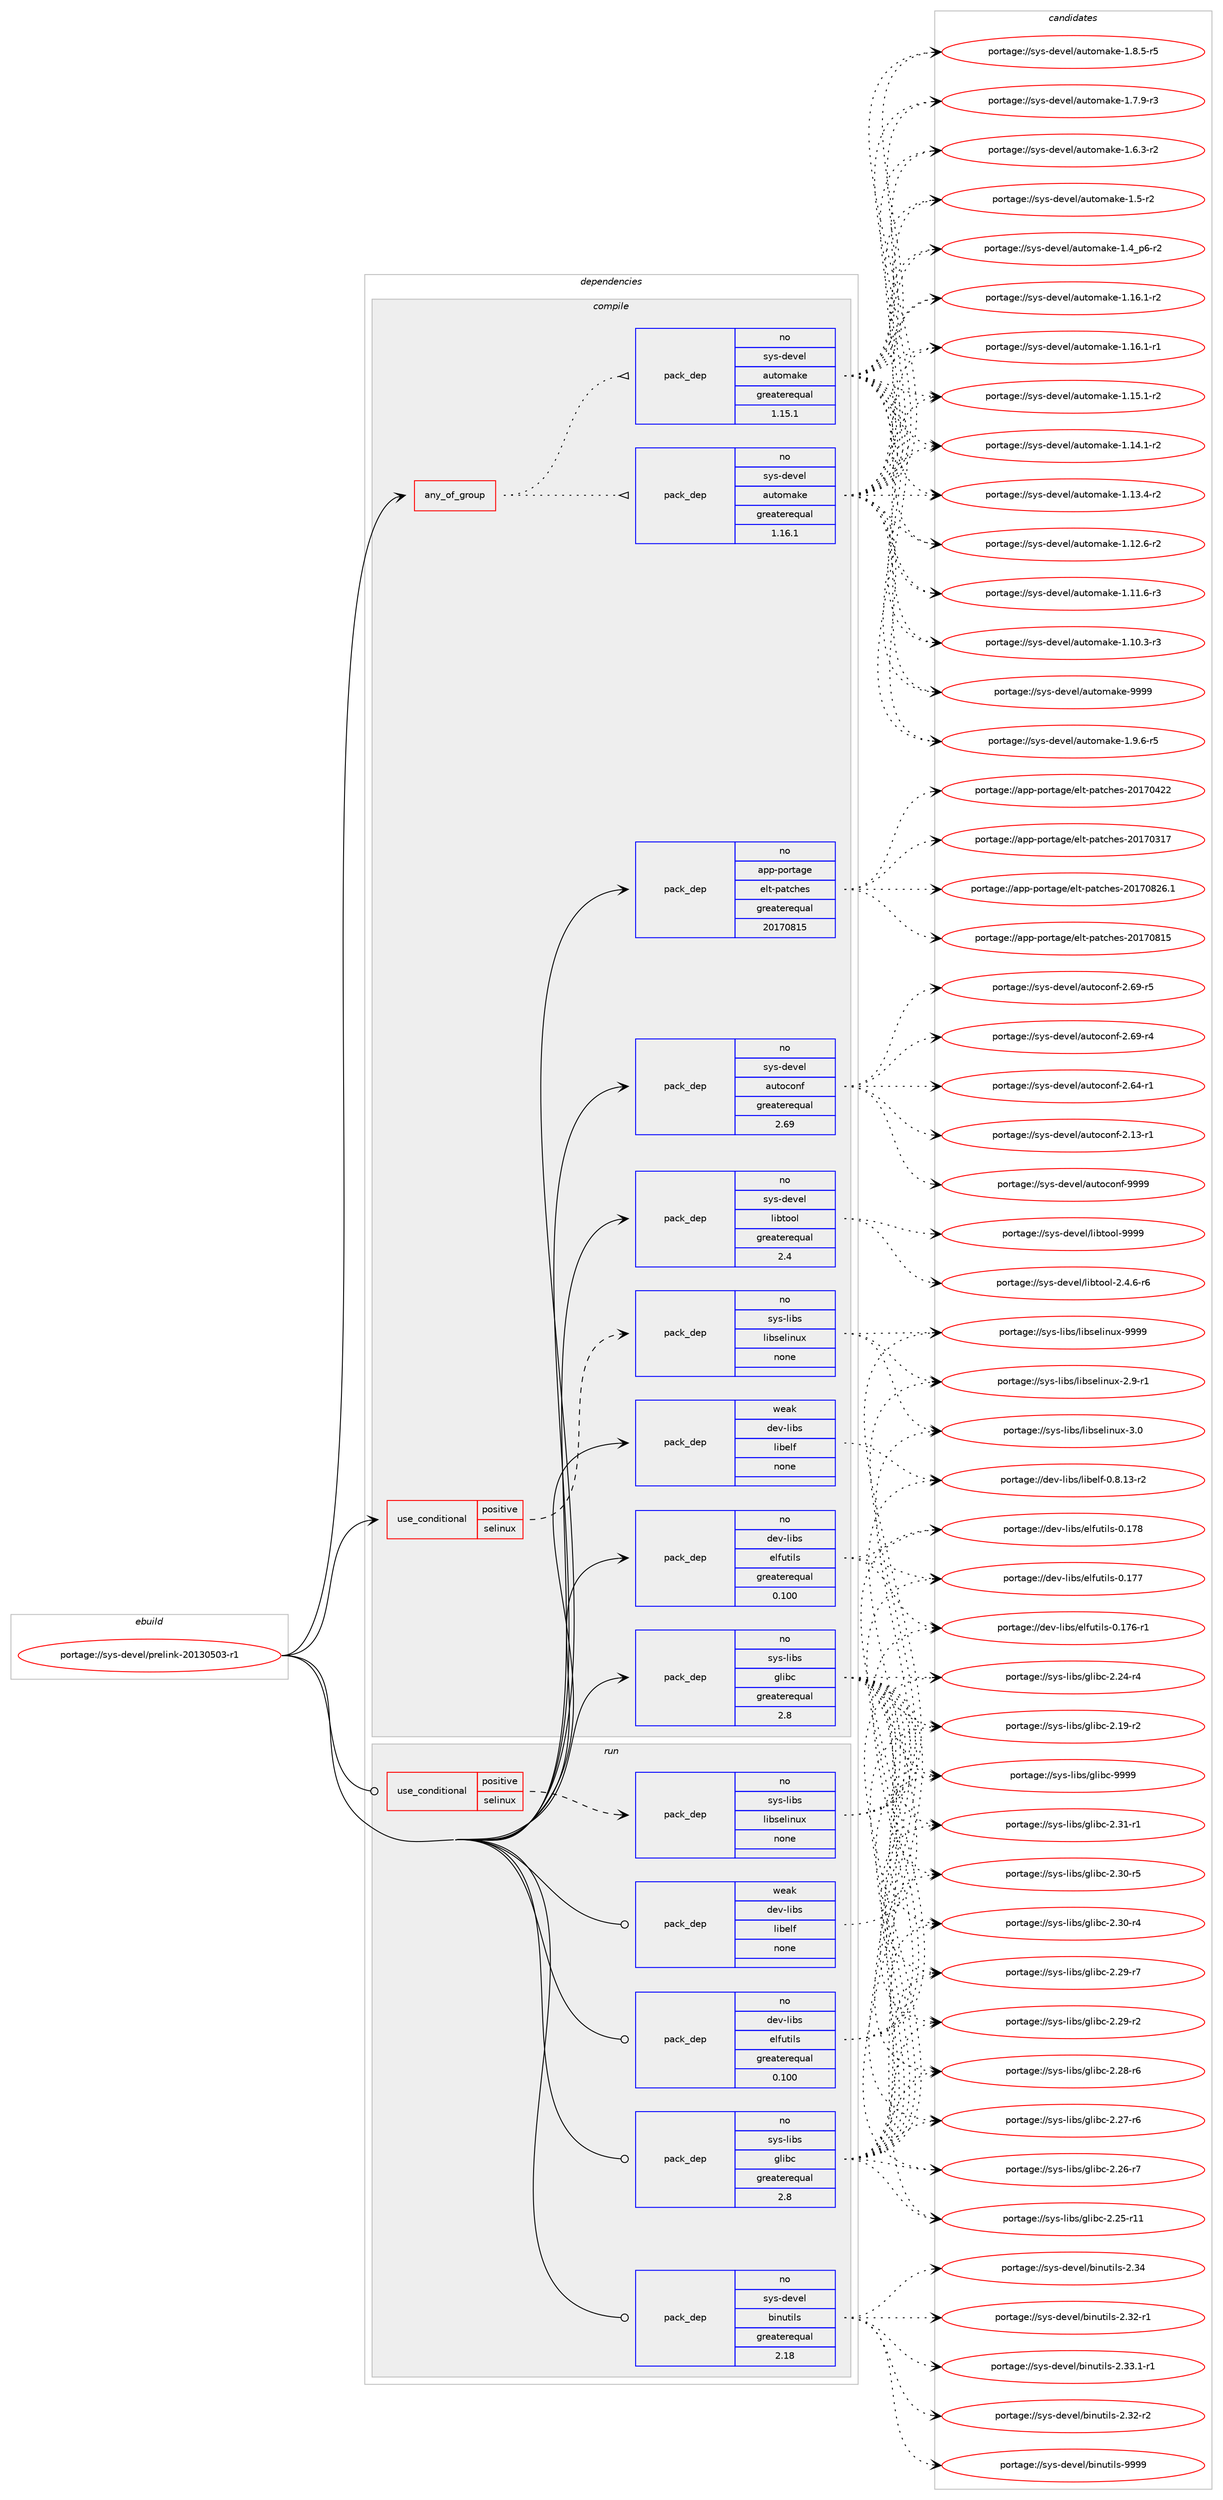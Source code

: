 digraph prolog {

# *************
# Graph options
# *************

newrank=true;
concentrate=true;
compound=true;
graph [rankdir=LR,fontname=Helvetica,fontsize=10,ranksep=1.5];#, ranksep=2.5, nodesep=0.2];
edge  [arrowhead=vee];
node  [fontname=Helvetica,fontsize=10];

# **********
# The ebuild
# **********

subgraph cluster_leftcol {
color=gray;
rank=same;
label=<<i>ebuild</i>>;
id [label="portage://sys-devel/prelink-20130503-r1", color=red, width=4, href="../sys-devel/prelink-20130503-r1.svg"];
}

# ****************
# The dependencies
# ****************

subgraph cluster_midcol {
color=gray;
label=<<i>dependencies</i>>;
subgraph cluster_compile {
fillcolor="#eeeeee";
style=filled;
label=<<i>compile</i>>;
subgraph any623 {
dependency24685 [label=<<TABLE BORDER="0" CELLBORDER="1" CELLSPACING="0" CELLPADDING="4"><TR><TD CELLPADDING="10">any_of_group</TD></TR></TABLE>>, shape=none, color=red];subgraph pack19953 {
dependency24686 [label=<<TABLE BORDER="0" CELLBORDER="1" CELLSPACING="0" CELLPADDING="4" WIDTH="220"><TR><TD ROWSPAN="6" CELLPADDING="30">pack_dep</TD></TR><TR><TD WIDTH="110">no</TD></TR><TR><TD>sys-devel</TD></TR><TR><TD>automake</TD></TR><TR><TD>greaterequal</TD></TR><TR><TD>1.16.1</TD></TR></TABLE>>, shape=none, color=blue];
}
dependency24685:e -> dependency24686:w [weight=20,style="dotted",arrowhead="oinv"];
subgraph pack19954 {
dependency24687 [label=<<TABLE BORDER="0" CELLBORDER="1" CELLSPACING="0" CELLPADDING="4" WIDTH="220"><TR><TD ROWSPAN="6" CELLPADDING="30">pack_dep</TD></TR><TR><TD WIDTH="110">no</TD></TR><TR><TD>sys-devel</TD></TR><TR><TD>automake</TD></TR><TR><TD>greaterequal</TD></TR><TR><TD>1.15.1</TD></TR></TABLE>>, shape=none, color=blue];
}
dependency24685:e -> dependency24687:w [weight=20,style="dotted",arrowhead="oinv"];
}
id:e -> dependency24685:w [weight=20,style="solid",arrowhead="vee"];
subgraph cond4107 {
dependency24688 [label=<<TABLE BORDER="0" CELLBORDER="1" CELLSPACING="0" CELLPADDING="4"><TR><TD ROWSPAN="3" CELLPADDING="10">use_conditional</TD></TR><TR><TD>positive</TD></TR><TR><TD>selinux</TD></TR></TABLE>>, shape=none, color=red];
subgraph pack19955 {
dependency24689 [label=<<TABLE BORDER="0" CELLBORDER="1" CELLSPACING="0" CELLPADDING="4" WIDTH="220"><TR><TD ROWSPAN="6" CELLPADDING="30">pack_dep</TD></TR><TR><TD WIDTH="110">no</TD></TR><TR><TD>sys-libs</TD></TR><TR><TD>libselinux</TD></TR><TR><TD>none</TD></TR><TR><TD></TD></TR></TABLE>>, shape=none, color=blue];
}
dependency24688:e -> dependency24689:w [weight=20,style="dashed",arrowhead="vee"];
}
id:e -> dependency24688:w [weight=20,style="solid",arrowhead="vee"];
subgraph pack19956 {
dependency24690 [label=<<TABLE BORDER="0" CELLBORDER="1" CELLSPACING="0" CELLPADDING="4" WIDTH="220"><TR><TD ROWSPAN="6" CELLPADDING="30">pack_dep</TD></TR><TR><TD WIDTH="110">no</TD></TR><TR><TD>app-portage</TD></TR><TR><TD>elt-patches</TD></TR><TR><TD>greaterequal</TD></TR><TR><TD>20170815</TD></TR></TABLE>>, shape=none, color=blue];
}
id:e -> dependency24690:w [weight=20,style="solid",arrowhead="vee"];
subgraph pack19957 {
dependency24691 [label=<<TABLE BORDER="0" CELLBORDER="1" CELLSPACING="0" CELLPADDING="4" WIDTH="220"><TR><TD ROWSPAN="6" CELLPADDING="30">pack_dep</TD></TR><TR><TD WIDTH="110">no</TD></TR><TR><TD>dev-libs</TD></TR><TR><TD>elfutils</TD></TR><TR><TD>greaterequal</TD></TR><TR><TD>0.100</TD></TR></TABLE>>, shape=none, color=blue];
}
id:e -> dependency24691:w [weight=20,style="solid",arrowhead="vee"];
subgraph pack19958 {
dependency24692 [label=<<TABLE BORDER="0" CELLBORDER="1" CELLSPACING="0" CELLPADDING="4" WIDTH="220"><TR><TD ROWSPAN="6" CELLPADDING="30">pack_dep</TD></TR><TR><TD WIDTH="110">no</TD></TR><TR><TD>sys-devel</TD></TR><TR><TD>autoconf</TD></TR><TR><TD>greaterequal</TD></TR><TR><TD>2.69</TD></TR></TABLE>>, shape=none, color=blue];
}
id:e -> dependency24692:w [weight=20,style="solid",arrowhead="vee"];
subgraph pack19959 {
dependency24693 [label=<<TABLE BORDER="0" CELLBORDER="1" CELLSPACING="0" CELLPADDING="4" WIDTH="220"><TR><TD ROWSPAN="6" CELLPADDING="30">pack_dep</TD></TR><TR><TD WIDTH="110">no</TD></TR><TR><TD>sys-devel</TD></TR><TR><TD>libtool</TD></TR><TR><TD>greaterequal</TD></TR><TR><TD>2.4</TD></TR></TABLE>>, shape=none, color=blue];
}
id:e -> dependency24693:w [weight=20,style="solid",arrowhead="vee"];
subgraph pack19960 {
dependency24694 [label=<<TABLE BORDER="0" CELLBORDER="1" CELLSPACING="0" CELLPADDING="4" WIDTH="220"><TR><TD ROWSPAN="6" CELLPADDING="30">pack_dep</TD></TR><TR><TD WIDTH="110">no</TD></TR><TR><TD>sys-libs</TD></TR><TR><TD>glibc</TD></TR><TR><TD>greaterequal</TD></TR><TR><TD>2.8</TD></TR></TABLE>>, shape=none, color=blue];
}
id:e -> dependency24694:w [weight=20,style="solid",arrowhead="vee"];
subgraph pack19961 {
dependency24695 [label=<<TABLE BORDER="0" CELLBORDER="1" CELLSPACING="0" CELLPADDING="4" WIDTH="220"><TR><TD ROWSPAN="6" CELLPADDING="30">pack_dep</TD></TR><TR><TD WIDTH="110">weak</TD></TR><TR><TD>dev-libs</TD></TR><TR><TD>libelf</TD></TR><TR><TD>none</TD></TR><TR><TD></TD></TR></TABLE>>, shape=none, color=blue];
}
id:e -> dependency24695:w [weight=20,style="solid",arrowhead="vee"];
}
subgraph cluster_compileandrun {
fillcolor="#eeeeee";
style=filled;
label=<<i>compile and run</i>>;
}
subgraph cluster_run {
fillcolor="#eeeeee";
style=filled;
label=<<i>run</i>>;
subgraph cond4108 {
dependency24696 [label=<<TABLE BORDER="0" CELLBORDER="1" CELLSPACING="0" CELLPADDING="4"><TR><TD ROWSPAN="3" CELLPADDING="10">use_conditional</TD></TR><TR><TD>positive</TD></TR><TR><TD>selinux</TD></TR></TABLE>>, shape=none, color=red];
subgraph pack19962 {
dependency24697 [label=<<TABLE BORDER="0" CELLBORDER="1" CELLSPACING="0" CELLPADDING="4" WIDTH="220"><TR><TD ROWSPAN="6" CELLPADDING="30">pack_dep</TD></TR><TR><TD WIDTH="110">no</TD></TR><TR><TD>sys-libs</TD></TR><TR><TD>libselinux</TD></TR><TR><TD>none</TD></TR><TR><TD></TD></TR></TABLE>>, shape=none, color=blue];
}
dependency24696:e -> dependency24697:w [weight=20,style="dashed",arrowhead="vee"];
}
id:e -> dependency24696:w [weight=20,style="solid",arrowhead="odot"];
subgraph pack19963 {
dependency24698 [label=<<TABLE BORDER="0" CELLBORDER="1" CELLSPACING="0" CELLPADDING="4" WIDTH="220"><TR><TD ROWSPAN="6" CELLPADDING="30">pack_dep</TD></TR><TR><TD WIDTH="110">no</TD></TR><TR><TD>dev-libs</TD></TR><TR><TD>elfutils</TD></TR><TR><TD>greaterequal</TD></TR><TR><TD>0.100</TD></TR></TABLE>>, shape=none, color=blue];
}
id:e -> dependency24698:w [weight=20,style="solid",arrowhead="odot"];
subgraph pack19964 {
dependency24699 [label=<<TABLE BORDER="0" CELLBORDER="1" CELLSPACING="0" CELLPADDING="4" WIDTH="220"><TR><TD ROWSPAN="6" CELLPADDING="30">pack_dep</TD></TR><TR><TD WIDTH="110">no</TD></TR><TR><TD>sys-devel</TD></TR><TR><TD>binutils</TD></TR><TR><TD>greaterequal</TD></TR><TR><TD>2.18</TD></TR></TABLE>>, shape=none, color=blue];
}
id:e -> dependency24699:w [weight=20,style="solid",arrowhead="odot"];
subgraph pack19965 {
dependency24700 [label=<<TABLE BORDER="0" CELLBORDER="1" CELLSPACING="0" CELLPADDING="4" WIDTH="220"><TR><TD ROWSPAN="6" CELLPADDING="30">pack_dep</TD></TR><TR><TD WIDTH="110">no</TD></TR><TR><TD>sys-libs</TD></TR><TR><TD>glibc</TD></TR><TR><TD>greaterequal</TD></TR><TR><TD>2.8</TD></TR></TABLE>>, shape=none, color=blue];
}
id:e -> dependency24700:w [weight=20,style="solid",arrowhead="odot"];
subgraph pack19966 {
dependency24701 [label=<<TABLE BORDER="0" CELLBORDER="1" CELLSPACING="0" CELLPADDING="4" WIDTH="220"><TR><TD ROWSPAN="6" CELLPADDING="30">pack_dep</TD></TR><TR><TD WIDTH="110">weak</TD></TR><TR><TD>dev-libs</TD></TR><TR><TD>libelf</TD></TR><TR><TD>none</TD></TR><TR><TD></TD></TR></TABLE>>, shape=none, color=blue];
}
id:e -> dependency24701:w [weight=20,style="solid",arrowhead="odot"];
}
}

# **************
# The candidates
# **************

subgraph cluster_choices {
rank=same;
color=gray;
label=<<i>candidates</i>>;

subgraph choice19953 {
color=black;
nodesep=1;
choice115121115451001011181011084797117116111109971071014557575757 [label="portage://sys-devel/automake-9999", color=red, width=4,href="../sys-devel/automake-9999.svg"];
choice115121115451001011181011084797117116111109971071014549465746544511453 [label="portage://sys-devel/automake-1.9.6-r5", color=red, width=4,href="../sys-devel/automake-1.9.6-r5.svg"];
choice115121115451001011181011084797117116111109971071014549465646534511453 [label="portage://sys-devel/automake-1.8.5-r5", color=red, width=4,href="../sys-devel/automake-1.8.5-r5.svg"];
choice115121115451001011181011084797117116111109971071014549465546574511451 [label="portage://sys-devel/automake-1.7.9-r3", color=red, width=4,href="../sys-devel/automake-1.7.9-r3.svg"];
choice115121115451001011181011084797117116111109971071014549465446514511450 [label="portage://sys-devel/automake-1.6.3-r2", color=red, width=4,href="../sys-devel/automake-1.6.3-r2.svg"];
choice11512111545100101118101108479711711611110997107101454946534511450 [label="portage://sys-devel/automake-1.5-r2", color=red, width=4,href="../sys-devel/automake-1.5-r2.svg"];
choice115121115451001011181011084797117116111109971071014549465295112544511450 [label="portage://sys-devel/automake-1.4_p6-r2", color=red, width=4,href="../sys-devel/automake-1.4_p6-r2.svg"];
choice11512111545100101118101108479711711611110997107101454946495446494511450 [label="portage://sys-devel/automake-1.16.1-r2", color=red, width=4,href="../sys-devel/automake-1.16.1-r2.svg"];
choice11512111545100101118101108479711711611110997107101454946495446494511449 [label="portage://sys-devel/automake-1.16.1-r1", color=red, width=4,href="../sys-devel/automake-1.16.1-r1.svg"];
choice11512111545100101118101108479711711611110997107101454946495346494511450 [label="portage://sys-devel/automake-1.15.1-r2", color=red, width=4,href="../sys-devel/automake-1.15.1-r2.svg"];
choice11512111545100101118101108479711711611110997107101454946495246494511450 [label="portage://sys-devel/automake-1.14.1-r2", color=red, width=4,href="../sys-devel/automake-1.14.1-r2.svg"];
choice11512111545100101118101108479711711611110997107101454946495146524511450 [label="portage://sys-devel/automake-1.13.4-r2", color=red, width=4,href="../sys-devel/automake-1.13.4-r2.svg"];
choice11512111545100101118101108479711711611110997107101454946495046544511450 [label="portage://sys-devel/automake-1.12.6-r2", color=red, width=4,href="../sys-devel/automake-1.12.6-r2.svg"];
choice11512111545100101118101108479711711611110997107101454946494946544511451 [label="portage://sys-devel/automake-1.11.6-r3", color=red, width=4,href="../sys-devel/automake-1.11.6-r3.svg"];
choice11512111545100101118101108479711711611110997107101454946494846514511451 [label="portage://sys-devel/automake-1.10.3-r3", color=red, width=4,href="../sys-devel/automake-1.10.3-r3.svg"];
dependency24686:e -> choice115121115451001011181011084797117116111109971071014557575757:w [style=dotted,weight="100"];
dependency24686:e -> choice115121115451001011181011084797117116111109971071014549465746544511453:w [style=dotted,weight="100"];
dependency24686:e -> choice115121115451001011181011084797117116111109971071014549465646534511453:w [style=dotted,weight="100"];
dependency24686:e -> choice115121115451001011181011084797117116111109971071014549465546574511451:w [style=dotted,weight="100"];
dependency24686:e -> choice115121115451001011181011084797117116111109971071014549465446514511450:w [style=dotted,weight="100"];
dependency24686:e -> choice11512111545100101118101108479711711611110997107101454946534511450:w [style=dotted,weight="100"];
dependency24686:e -> choice115121115451001011181011084797117116111109971071014549465295112544511450:w [style=dotted,weight="100"];
dependency24686:e -> choice11512111545100101118101108479711711611110997107101454946495446494511450:w [style=dotted,weight="100"];
dependency24686:e -> choice11512111545100101118101108479711711611110997107101454946495446494511449:w [style=dotted,weight="100"];
dependency24686:e -> choice11512111545100101118101108479711711611110997107101454946495346494511450:w [style=dotted,weight="100"];
dependency24686:e -> choice11512111545100101118101108479711711611110997107101454946495246494511450:w [style=dotted,weight="100"];
dependency24686:e -> choice11512111545100101118101108479711711611110997107101454946495146524511450:w [style=dotted,weight="100"];
dependency24686:e -> choice11512111545100101118101108479711711611110997107101454946495046544511450:w [style=dotted,weight="100"];
dependency24686:e -> choice11512111545100101118101108479711711611110997107101454946494946544511451:w [style=dotted,weight="100"];
dependency24686:e -> choice11512111545100101118101108479711711611110997107101454946494846514511451:w [style=dotted,weight="100"];
}
subgraph choice19954 {
color=black;
nodesep=1;
choice115121115451001011181011084797117116111109971071014557575757 [label="portage://sys-devel/automake-9999", color=red, width=4,href="../sys-devel/automake-9999.svg"];
choice115121115451001011181011084797117116111109971071014549465746544511453 [label="portage://sys-devel/automake-1.9.6-r5", color=red, width=4,href="../sys-devel/automake-1.9.6-r5.svg"];
choice115121115451001011181011084797117116111109971071014549465646534511453 [label="portage://sys-devel/automake-1.8.5-r5", color=red, width=4,href="../sys-devel/automake-1.8.5-r5.svg"];
choice115121115451001011181011084797117116111109971071014549465546574511451 [label="portage://sys-devel/automake-1.7.9-r3", color=red, width=4,href="../sys-devel/automake-1.7.9-r3.svg"];
choice115121115451001011181011084797117116111109971071014549465446514511450 [label="portage://sys-devel/automake-1.6.3-r2", color=red, width=4,href="../sys-devel/automake-1.6.3-r2.svg"];
choice11512111545100101118101108479711711611110997107101454946534511450 [label="portage://sys-devel/automake-1.5-r2", color=red, width=4,href="../sys-devel/automake-1.5-r2.svg"];
choice115121115451001011181011084797117116111109971071014549465295112544511450 [label="portage://sys-devel/automake-1.4_p6-r2", color=red, width=4,href="../sys-devel/automake-1.4_p6-r2.svg"];
choice11512111545100101118101108479711711611110997107101454946495446494511450 [label="portage://sys-devel/automake-1.16.1-r2", color=red, width=4,href="../sys-devel/automake-1.16.1-r2.svg"];
choice11512111545100101118101108479711711611110997107101454946495446494511449 [label="portage://sys-devel/automake-1.16.1-r1", color=red, width=4,href="../sys-devel/automake-1.16.1-r1.svg"];
choice11512111545100101118101108479711711611110997107101454946495346494511450 [label="portage://sys-devel/automake-1.15.1-r2", color=red, width=4,href="../sys-devel/automake-1.15.1-r2.svg"];
choice11512111545100101118101108479711711611110997107101454946495246494511450 [label="portage://sys-devel/automake-1.14.1-r2", color=red, width=4,href="../sys-devel/automake-1.14.1-r2.svg"];
choice11512111545100101118101108479711711611110997107101454946495146524511450 [label="portage://sys-devel/automake-1.13.4-r2", color=red, width=4,href="../sys-devel/automake-1.13.4-r2.svg"];
choice11512111545100101118101108479711711611110997107101454946495046544511450 [label="portage://sys-devel/automake-1.12.6-r2", color=red, width=4,href="../sys-devel/automake-1.12.6-r2.svg"];
choice11512111545100101118101108479711711611110997107101454946494946544511451 [label="portage://sys-devel/automake-1.11.6-r3", color=red, width=4,href="../sys-devel/automake-1.11.6-r3.svg"];
choice11512111545100101118101108479711711611110997107101454946494846514511451 [label="portage://sys-devel/automake-1.10.3-r3", color=red, width=4,href="../sys-devel/automake-1.10.3-r3.svg"];
dependency24687:e -> choice115121115451001011181011084797117116111109971071014557575757:w [style=dotted,weight="100"];
dependency24687:e -> choice115121115451001011181011084797117116111109971071014549465746544511453:w [style=dotted,weight="100"];
dependency24687:e -> choice115121115451001011181011084797117116111109971071014549465646534511453:w [style=dotted,weight="100"];
dependency24687:e -> choice115121115451001011181011084797117116111109971071014549465546574511451:w [style=dotted,weight="100"];
dependency24687:e -> choice115121115451001011181011084797117116111109971071014549465446514511450:w [style=dotted,weight="100"];
dependency24687:e -> choice11512111545100101118101108479711711611110997107101454946534511450:w [style=dotted,weight="100"];
dependency24687:e -> choice115121115451001011181011084797117116111109971071014549465295112544511450:w [style=dotted,weight="100"];
dependency24687:e -> choice11512111545100101118101108479711711611110997107101454946495446494511450:w [style=dotted,weight="100"];
dependency24687:e -> choice11512111545100101118101108479711711611110997107101454946495446494511449:w [style=dotted,weight="100"];
dependency24687:e -> choice11512111545100101118101108479711711611110997107101454946495346494511450:w [style=dotted,weight="100"];
dependency24687:e -> choice11512111545100101118101108479711711611110997107101454946495246494511450:w [style=dotted,weight="100"];
dependency24687:e -> choice11512111545100101118101108479711711611110997107101454946495146524511450:w [style=dotted,weight="100"];
dependency24687:e -> choice11512111545100101118101108479711711611110997107101454946495046544511450:w [style=dotted,weight="100"];
dependency24687:e -> choice11512111545100101118101108479711711611110997107101454946494946544511451:w [style=dotted,weight="100"];
dependency24687:e -> choice11512111545100101118101108479711711611110997107101454946494846514511451:w [style=dotted,weight="100"];
}
subgraph choice19955 {
color=black;
nodesep=1;
choice115121115451081059811547108105981151011081051101171204557575757 [label="portage://sys-libs/libselinux-9999", color=red, width=4,href="../sys-libs/libselinux-9999.svg"];
choice1151211154510810598115471081059811510110810511011712045514648 [label="portage://sys-libs/libselinux-3.0", color=red, width=4,href="../sys-libs/libselinux-3.0.svg"];
choice11512111545108105981154710810598115101108105110117120455046574511449 [label="portage://sys-libs/libselinux-2.9-r1", color=red, width=4,href="../sys-libs/libselinux-2.9-r1.svg"];
dependency24689:e -> choice115121115451081059811547108105981151011081051101171204557575757:w [style=dotted,weight="100"];
dependency24689:e -> choice1151211154510810598115471081059811510110810511011712045514648:w [style=dotted,weight="100"];
dependency24689:e -> choice11512111545108105981154710810598115101108105110117120455046574511449:w [style=dotted,weight="100"];
}
subgraph choice19956 {
color=black;
nodesep=1;
choice971121124511211111411697103101471011081164511297116991041011154550484955485650544649 [label="portage://app-portage/elt-patches-20170826.1", color=red, width=4,href="../app-portage/elt-patches-20170826.1.svg"];
choice97112112451121111141169710310147101108116451129711699104101115455048495548564953 [label="portage://app-portage/elt-patches-20170815", color=red, width=4,href="../app-portage/elt-patches-20170815.svg"];
choice97112112451121111141169710310147101108116451129711699104101115455048495548525050 [label="portage://app-portage/elt-patches-20170422", color=red, width=4,href="../app-portage/elt-patches-20170422.svg"];
choice97112112451121111141169710310147101108116451129711699104101115455048495548514955 [label="portage://app-portage/elt-patches-20170317", color=red, width=4,href="../app-portage/elt-patches-20170317.svg"];
dependency24690:e -> choice971121124511211111411697103101471011081164511297116991041011154550484955485650544649:w [style=dotted,weight="100"];
dependency24690:e -> choice97112112451121111141169710310147101108116451129711699104101115455048495548564953:w [style=dotted,weight="100"];
dependency24690:e -> choice97112112451121111141169710310147101108116451129711699104101115455048495548525050:w [style=dotted,weight="100"];
dependency24690:e -> choice97112112451121111141169710310147101108116451129711699104101115455048495548514955:w [style=dotted,weight="100"];
}
subgraph choice19957 {
color=black;
nodesep=1;
choice100101118451081059811547101108102117116105108115454846495556 [label="portage://dev-libs/elfutils-0.178", color=red, width=4,href="../dev-libs/elfutils-0.178.svg"];
choice100101118451081059811547101108102117116105108115454846495555 [label="portage://dev-libs/elfutils-0.177", color=red, width=4,href="../dev-libs/elfutils-0.177.svg"];
choice1001011184510810598115471011081021171161051081154548464955544511449 [label="portage://dev-libs/elfutils-0.176-r1", color=red, width=4,href="../dev-libs/elfutils-0.176-r1.svg"];
dependency24691:e -> choice100101118451081059811547101108102117116105108115454846495556:w [style=dotted,weight="100"];
dependency24691:e -> choice100101118451081059811547101108102117116105108115454846495555:w [style=dotted,weight="100"];
dependency24691:e -> choice1001011184510810598115471011081021171161051081154548464955544511449:w [style=dotted,weight="100"];
}
subgraph choice19958 {
color=black;
nodesep=1;
choice115121115451001011181011084797117116111991111101024557575757 [label="portage://sys-devel/autoconf-9999", color=red, width=4,href="../sys-devel/autoconf-9999.svg"];
choice1151211154510010111810110847971171161119911111010245504654574511453 [label="portage://sys-devel/autoconf-2.69-r5", color=red, width=4,href="../sys-devel/autoconf-2.69-r5.svg"];
choice1151211154510010111810110847971171161119911111010245504654574511452 [label="portage://sys-devel/autoconf-2.69-r4", color=red, width=4,href="../sys-devel/autoconf-2.69-r4.svg"];
choice1151211154510010111810110847971171161119911111010245504654524511449 [label="portage://sys-devel/autoconf-2.64-r1", color=red, width=4,href="../sys-devel/autoconf-2.64-r1.svg"];
choice1151211154510010111810110847971171161119911111010245504649514511449 [label="portage://sys-devel/autoconf-2.13-r1", color=red, width=4,href="../sys-devel/autoconf-2.13-r1.svg"];
dependency24692:e -> choice115121115451001011181011084797117116111991111101024557575757:w [style=dotted,weight="100"];
dependency24692:e -> choice1151211154510010111810110847971171161119911111010245504654574511453:w [style=dotted,weight="100"];
dependency24692:e -> choice1151211154510010111810110847971171161119911111010245504654574511452:w [style=dotted,weight="100"];
dependency24692:e -> choice1151211154510010111810110847971171161119911111010245504654524511449:w [style=dotted,weight="100"];
dependency24692:e -> choice1151211154510010111810110847971171161119911111010245504649514511449:w [style=dotted,weight="100"];
}
subgraph choice19959 {
color=black;
nodesep=1;
choice1151211154510010111810110847108105981161111111084557575757 [label="portage://sys-devel/libtool-9999", color=red, width=4,href="../sys-devel/libtool-9999.svg"];
choice1151211154510010111810110847108105981161111111084550465246544511454 [label="portage://sys-devel/libtool-2.4.6-r6", color=red, width=4,href="../sys-devel/libtool-2.4.6-r6.svg"];
dependency24693:e -> choice1151211154510010111810110847108105981161111111084557575757:w [style=dotted,weight="100"];
dependency24693:e -> choice1151211154510010111810110847108105981161111111084550465246544511454:w [style=dotted,weight="100"];
}
subgraph choice19960 {
color=black;
nodesep=1;
choice11512111545108105981154710310810598994557575757 [label="portage://sys-libs/glibc-9999", color=red, width=4,href="../sys-libs/glibc-9999.svg"];
choice115121115451081059811547103108105989945504651494511449 [label="portage://sys-libs/glibc-2.31-r1", color=red, width=4,href="../sys-libs/glibc-2.31-r1.svg"];
choice115121115451081059811547103108105989945504651484511453 [label="portage://sys-libs/glibc-2.30-r5", color=red, width=4,href="../sys-libs/glibc-2.30-r5.svg"];
choice115121115451081059811547103108105989945504651484511452 [label="portage://sys-libs/glibc-2.30-r4", color=red, width=4,href="../sys-libs/glibc-2.30-r4.svg"];
choice115121115451081059811547103108105989945504650574511455 [label="portage://sys-libs/glibc-2.29-r7", color=red, width=4,href="../sys-libs/glibc-2.29-r7.svg"];
choice115121115451081059811547103108105989945504650574511450 [label="portage://sys-libs/glibc-2.29-r2", color=red, width=4,href="../sys-libs/glibc-2.29-r2.svg"];
choice115121115451081059811547103108105989945504650564511454 [label="portage://sys-libs/glibc-2.28-r6", color=red, width=4,href="../sys-libs/glibc-2.28-r6.svg"];
choice115121115451081059811547103108105989945504650554511454 [label="portage://sys-libs/glibc-2.27-r6", color=red, width=4,href="../sys-libs/glibc-2.27-r6.svg"];
choice115121115451081059811547103108105989945504650544511455 [label="portage://sys-libs/glibc-2.26-r7", color=red, width=4,href="../sys-libs/glibc-2.26-r7.svg"];
choice11512111545108105981154710310810598994550465053451144949 [label="portage://sys-libs/glibc-2.25-r11", color=red, width=4,href="../sys-libs/glibc-2.25-r11.svg"];
choice115121115451081059811547103108105989945504650524511452 [label="portage://sys-libs/glibc-2.24-r4", color=red, width=4,href="../sys-libs/glibc-2.24-r4.svg"];
choice115121115451081059811547103108105989945504649574511450 [label="portage://sys-libs/glibc-2.19-r2", color=red, width=4,href="../sys-libs/glibc-2.19-r2.svg"];
dependency24694:e -> choice11512111545108105981154710310810598994557575757:w [style=dotted,weight="100"];
dependency24694:e -> choice115121115451081059811547103108105989945504651494511449:w [style=dotted,weight="100"];
dependency24694:e -> choice115121115451081059811547103108105989945504651484511453:w [style=dotted,weight="100"];
dependency24694:e -> choice115121115451081059811547103108105989945504651484511452:w [style=dotted,weight="100"];
dependency24694:e -> choice115121115451081059811547103108105989945504650574511455:w [style=dotted,weight="100"];
dependency24694:e -> choice115121115451081059811547103108105989945504650574511450:w [style=dotted,weight="100"];
dependency24694:e -> choice115121115451081059811547103108105989945504650564511454:w [style=dotted,weight="100"];
dependency24694:e -> choice115121115451081059811547103108105989945504650554511454:w [style=dotted,weight="100"];
dependency24694:e -> choice115121115451081059811547103108105989945504650544511455:w [style=dotted,weight="100"];
dependency24694:e -> choice11512111545108105981154710310810598994550465053451144949:w [style=dotted,weight="100"];
dependency24694:e -> choice115121115451081059811547103108105989945504650524511452:w [style=dotted,weight="100"];
dependency24694:e -> choice115121115451081059811547103108105989945504649574511450:w [style=dotted,weight="100"];
}
subgraph choice19961 {
color=black;
nodesep=1;
choice10010111845108105981154710810598101108102454846564649514511450 [label="portage://dev-libs/libelf-0.8.13-r2", color=red, width=4,href="../dev-libs/libelf-0.8.13-r2.svg"];
dependency24695:e -> choice10010111845108105981154710810598101108102454846564649514511450:w [style=dotted,weight="100"];
}
subgraph choice19962 {
color=black;
nodesep=1;
choice115121115451081059811547108105981151011081051101171204557575757 [label="portage://sys-libs/libselinux-9999", color=red, width=4,href="../sys-libs/libselinux-9999.svg"];
choice1151211154510810598115471081059811510110810511011712045514648 [label="portage://sys-libs/libselinux-3.0", color=red, width=4,href="../sys-libs/libselinux-3.0.svg"];
choice11512111545108105981154710810598115101108105110117120455046574511449 [label="portage://sys-libs/libselinux-2.9-r1", color=red, width=4,href="../sys-libs/libselinux-2.9-r1.svg"];
dependency24697:e -> choice115121115451081059811547108105981151011081051101171204557575757:w [style=dotted,weight="100"];
dependency24697:e -> choice1151211154510810598115471081059811510110810511011712045514648:w [style=dotted,weight="100"];
dependency24697:e -> choice11512111545108105981154710810598115101108105110117120455046574511449:w [style=dotted,weight="100"];
}
subgraph choice19963 {
color=black;
nodesep=1;
choice100101118451081059811547101108102117116105108115454846495556 [label="portage://dev-libs/elfutils-0.178", color=red, width=4,href="../dev-libs/elfutils-0.178.svg"];
choice100101118451081059811547101108102117116105108115454846495555 [label="portage://dev-libs/elfutils-0.177", color=red, width=4,href="../dev-libs/elfutils-0.177.svg"];
choice1001011184510810598115471011081021171161051081154548464955544511449 [label="portage://dev-libs/elfutils-0.176-r1", color=red, width=4,href="../dev-libs/elfutils-0.176-r1.svg"];
dependency24698:e -> choice100101118451081059811547101108102117116105108115454846495556:w [style=dotted,weight="100"];
dependency24698:e -> choice100101118451081059811547101108102117116105108115454846495555:w [style=dotted,weight="100"];
dependency24698:e -> choice1001011184510810598115471011081021171161051081154548464955544511449:w [style=dotted,weight="100"];
}
subgraph choice19964 {
color=black;
nodesep=1;
choice1151211154510010111810110847981051101171161051081154557575757 [label="portage://sys-devel/binutils-9999", color=red, width=4,href="../sys-devel/binutils-9999.svg"];
choice1151211154510010111810110847981051101171161051081154550465152 [label="portage://sys-devel/binutils-2.34", color=red, width=4,href="../sys-devel/binutils-2.34.svg"];
choice115121115451001011181011084798105110117116105108115455046515146494511449 [label="portage://sys-devel/binutils-2.33.1-r1", color=red, width=4,href="../sys-devel/binutils-2.33.1-r1.svg"];
choice11512111545100101118101108479810511011711610510811545504651504511450 [label="portage://sys-devel/binutils-2.32-r2", color=red, width=4,href="../sys-devel/binutils-2.32-r2.svg"];
choice11512111545100101118101108479810511011711610510811545504651504511449 [label="portage://sys-devel/binutils-2.32-r1", color=red, width=4,href="../sys-devel/binutils-2.32-r1.svg"];
dependency24699:e -> choice1151211154510010111810110847981051101171161051081154557575757:w [style=dotted,weight="100"];
dependency24699:e -> choice1151211154510010111810110847981051101171161051081154550465152:w [style=dotted,weight="100"];
dependency24699:e -> choice115121115451001011181011084798105110117116105108115455046515146494511449:w [style=dotted,weight="100"];
dependency24699:e -> choice11512111545100101118101108479810511011711610510811545504651504511450:w [style=dotted,weight="100"];
dependency24699:e -> choice11512111545100101118101108479810511011711610510811545504651504511449:w [style=dotted,weight="100"];
}
subgraph choice19965 {
color=black;
nodesep=1;
choice11512111545108105981154710310810598994557575757 [label="portage://sys-libs/glibc-9999", color=red, width=4,href="../sys-libs/glibc-9999.svg"];
choice115121115451081059811547103108105989945504651494511449 [label="portage://sys-libs/glibc-2.31-r1", color=red, width=4,href="../sys-libs/glibc-2.31-r1.svg"];
choice115121115451081059811547103108105989945504651484511453 [label="portage://sys-libs/glibc-2.30-r5", color=red, width=4,href="../sys-libs/glibc-2.30-r5.svg"];
choice115121115451081059811547103108105989945504651484511452 [label="portage://sys-libs/glibc-2.30-r4", color=red, width=4,href="../sys-libs/glibc-2.30-r4.svg"];
choice115121115451081059811547103108105989945504650574511455 [label="portage://sys-libs/glibc-2.29-r7", color=red, width=4,href="../sys-libs/glibc-2.29-r7.svg"];
choice115121115451081059811547103108105989945504650574511450 [label="portage://sys-libs/glibc-2.29-r2", color=red, width=4,href="../sys-libs/glibc-2.29-r2.svg"];
choice115121115451081059811547103108105989945504650564511454 [label="portage://sys-libs/glibc-2.28-r6", color=red, width=4,href="../sys-libs/glibc-2.28-r6.svg"];
choice115121115451081059811547103108105989945504650554511454 [label="portage://sys-libs/glibc-2.27-r6", color=red, width=4,href="../sys-libs/glibc-2.27-r6.svg"];
choice115121115451081059811547103108105989945504650544511455 [label="portage://sys-libs/glibc-2.26-r7", color=red, width=4,href="../sys-libs/glibc-2.26-r7.svg"];
choice11512111545108105981154710310810598994550465053451144949 [label="portage://sys-libs/glibc-2.25-r11", color=red, width=4,href="../sys-libs/glibc-2.25-r11.svg"];
choice115121115451081059811547103108105989945504650524511452 [label="portage://sys-libs/glibc-2.24-r4", color=red, width=4,href="../sys-libs/glibc-2.24-r4.svg"];
choice115121115451081059811547103108105989945504649574511450 [label="portage://sys-libs/glibc-2.19-r2", color=red, width=4,href="../sys-libs/glibc-2.19-r2.svg"];
dependency24700:e -> choice11512111545108105981154710310810598994557575757:w [style=dotted,weight="100"];
dependency24700:e -> choice115121115451081059811547103108105989945504651494511449:w [style=dotted,weight="100"];
dependency24700:e -> choice115121115451081059811547103108105989945504651484511453:w [style=dotted,weight="100"];
dependency24700:e -> choice115121115451081059811547103108105989945504651484511452:w [style=dotted,weight="100"];
dependency24700:e -> choice115121115451081059811547103108105989945504650574511455:w [style=dotted,weight="100"];
dependency24700:e -> choice115121115451081059811547103108105989945504650574511450:w [style=dotted,weight="100"];
dependency24700:e -> choice115121115451081059811547103108105989945504650564511454:w [style=dotted,weight="100"];
dependency24700:e -> choice115121115451081059811547103108105989945504650554511454:w [style=dotted,weight="100"];
dependency24700:e -> choice115121115451081059811547103108105989945504650544511455:w [style=dotted,weight="100"];
dependency24700:e -> choice11512111545108105981154710310810598994550465053451144949:w [style=dotted,weight="100"];
dependency24700:e -> choice115121115451081059811547103108105989945504650524511452:w [style=dotted,weight="100"];
dependency24700:e -> choice115121115451081059811547103108105989945504649574511450:w [style=dotted,weight="100"];
}
subgraph choice19966 {
color=black;
nodesep=1;
choice10010111845108105981154710810598101108102454846564649514511450 [label="portage://dev-libs/libelf-0.8.13-r2", color=red, width=4,href="../dev-libs/libelf-0.8.13-r2.svg"];
dependency24701:e -> choice10010111845108105981154710810598101108102454846564649514511450:w [style=dotted,weight="100"];
}
}

}
